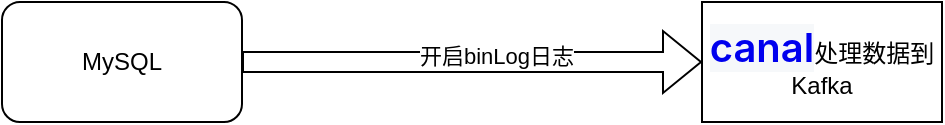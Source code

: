 <mxfile version="20.3.7" type="github"><diagram id="7zREinqvfZf_8GKWQdIg" name="第 1 页"><mxGraphModel dx="1422" dy="754" grid="1" gridSize="10" guides="1" tooltips="1" connect="1" arrows="1" fold="1" page="1" pageScale="1" pageWidth="827" pageHeight="1169" math="0" shadow="0"><root><mxCell id="0"/><mxCell id="1" parent="0"/><mxCell id="GPSgspx8BScLQ-vqy9Ah-1" value="MySQL" style="rounded=1;whiteSpace=wrap;html=1;" parent="1" vertex="1"><mxGeometry x="50" y="40" width="120" height="60" as="geometry"/></mxCell><mxCell id="5ZlhU5LB_jXQxYHft1GT-3" value="" style="shape=flexArrow;endArrow=classic;html=1;rounded=0;exitX=1;exitY=0.5;exitDx=0;exitDy=0;entryX=0;entryY=0.5;entryDx=0;entryDy=0;" edge="1" parent="1" source="GPSgspx8BScLQ-vqy9Ah-1" target="5ZlhU5LB_jXQxYHft1GT-5"><mxGeometry width="50" height="50" relative="1" as="geometry"><mxPoint x="390" y="410" as="sourcePoint"/><mxPoint x="400" y="70" as="targetPoint"/></mxGeometry></mxCell><mxCell id="5ZlhU5LB_jXQxYHft1GT-4" value="开启binLog日志" style="edgeLabel;html=1;align=center;verticalAlign=middle;resizable=0;points=[];" vertex="1" connectable="0" parent="5ZlhU5LB_jXQxYHft1GT-3"><mxGeometry x="0.104" y="3" relative="1" as="geometry"><mxPoint as="offset"/></mxGeometry></mxCell><mxCell id="5ZlhU5LB_jXQxYHft1GT-5" value="&lt;a style=&quot;box-sizing: border-box; background-color: rgb(246, 248, 250); text-decoration-line: none; font-family: -apple-system, BlinkMacSystemFont, &amp;quot;Segoe UI&amp;quot;, Helvetica, Arial, sans-serif, &amp;quot;Apple Color Emoji&amp;quot;, &amp;quot;Segoe UI Emoji&amp;quot;; font-size: 20px; font-weight: 600; text-align: start;&quot; href=&quot;https://github.com/alibaba/canal&quot; data-turbo-frame=&quot;repo-content-turbo-frame&quot; data-pjax=&quot;#repo-content-pjax-container&quot;&gt;canal&lt;/a&gt;处理数据到Kafka" style="rounded=0;whiteSpace=wrap;html=1;" vertex="1" parent="1"><mxGeometry x="400" y="40" width="120" height="60" as="geometry"/></mxCell></root></mxGraphModel></diagram></mxfile>